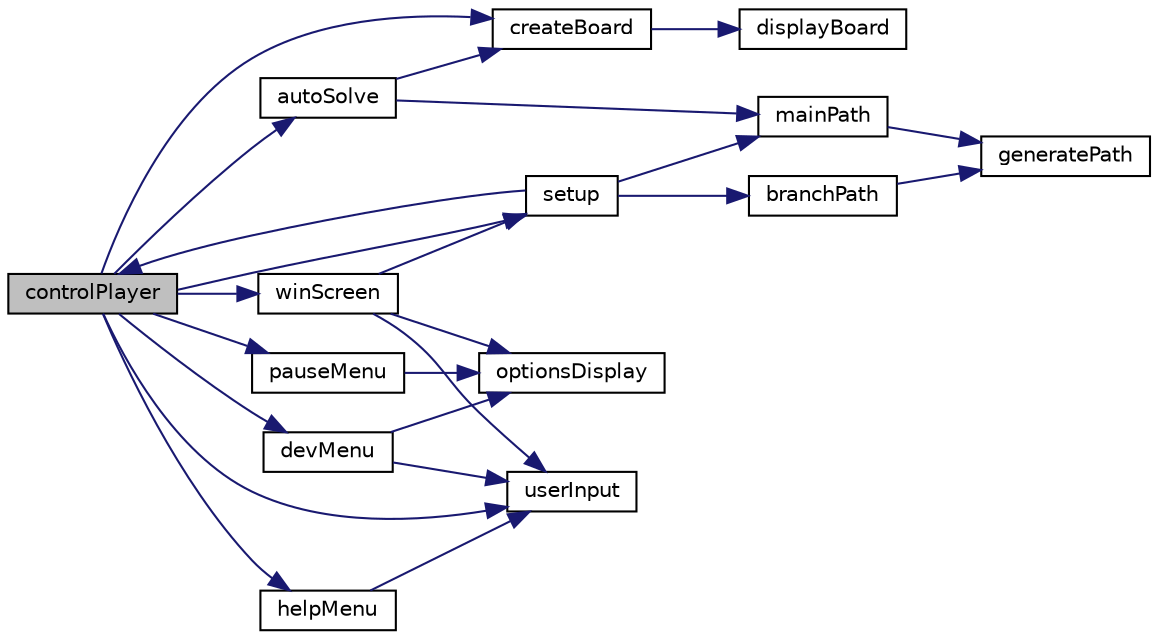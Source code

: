 digraph "controlPlayer"
{
 // LATEX_PDF_SIZE
  edge [fontname="Helvetica",fontsize="10",labelfontname="Helvetica",labelfontsize="10"];
  node [fontname="Helvetica",fontsize="10",shape=record];
  rankdir="LR";
  Node1 [label="controlPlayer",height=0.2,width=0.4,color="black", fillcolor="grey75", style="filled", fontcolor="black",tooltip="Takes in player movement and checks its validity. If the move is not invalid change the x,..."];
  Node1 -> Node2 [color="midnightblue",fontsize="10",style="solid",fontname="Helvetica"];
  Node2 [label="autoSolve",height=0.2,width=0.4,color="black", fillcolor="white", style="filled",URL="$player_control_8cpp.html#ad2cf8205eb5444d8abb1928798711921",tooltip="Autosolves the maze by following a branch back to the main path, reversing the instructions of the ma..."];
  Node2 -> Node3 [color="midnightblue",fontsize="10",style="solid",fontname="Helvetica"];
  Node3 [label="createBoard",height=0.2,width=0.4,color="black", fillcolor="white", style="filled",URL="$board_display_8cpp.html#a8025802260f41f3839545cddcafcc147",tooltip="Creates a board which intern is displayed and changed depending on the current player position"];
  Node3 -> Node4 [color="midnightblue",fontsize="10",style="solid",fontname="Helvetica"];
  Node4 [label="displayBoard",height=0.2,width=0.4,color="black", fillcolor="white", style="filled",URL="$board_display_8cpp.html#a74a7f134a03fce64acb0d4fbfce8579b",tooltip="Displays the current board state using the parameters given. Adds the player to that board and update..."];
  Node2 -> Node5 [color="midnightblue",fontsize="10",style="solid",fontname="Helvetica"];
  Node5 [label="mainPath",height=0.2,width=0.4,color="black", fillcolor="white", style="filled",URL="$board_creation_8cpp.html#a5701285d66b2b6ece48bfba7dda6b935",tooltip="Generates the main path"];
  Node5 -> Node6 [color="midnightblue",fontsize="10",style="solid",fontname="Helvetica"];
  Node6 [label="generatePath",height=0.2,width=0.4,color="black", fillcolor="white", style="filled",URL="$board_creation_8cpp.html#a2dfc8048e8cb8ad577a689be6a9916f7",tooltip="Randomly generates a path based on the inputs given. Resets the path taken if it gets stuck."];
  Node1 -> Node3 [color="midnightblue",fontsize="10",style="solid",fontname="Helvetica"];
  Node1 -> Node7 [color="midnightblue",fontsize="10",style="solid",fontname="Helvetica"];
  Node7 [label="devMenu",height=0.2,width=0.4,color="black", fillcolor="white", style="filled",URL="$player_control_8cpp.html#a374b6753f7c123c4b68574c7f38abd6d",tooltip="Presents the user a menu with developer options to customize your maze generator"];
  Node7 -> Node8 [color="midnightblue",fontsize="10",style="solid",fontname="Helvetica"];
  Node8 [label="optionsDisplay",height=0.2,width=0.4,color="black", fillcolor="white", style="filled",URL="$main_menu_8cpp.html#ae18d07ed16a2611d33dbeb0b1a3f3579",tooltip="Displays the options for the menus and highlits the chosen ones"];
  Node7 -> Node9 [color="midnightblue",fontsize="10",style="solid",fontname="Helvetica"];
  Node9 [label="userInput",height=0.2,width=0.4,color="black", fillcolor="white", style="filled",URL="$main_menu_8cpp.html#aa97da210c9fc91edc1ae299f3566a6f8",tooltip="Takes the user input and returns an int between 3 and -3"];
  Node1 -> Node10 [color="midnightblue",fontsize="10",style="solid",fontname="Helvetica"];
  Node10 [label="helpMenu",height=0.2,width=0.4,color="black", fillcolor="white", style="filled",URL="$main_menu_8cpp.html#ac711f79a35ebd31f89aebf9ef213d904",tooltip="A menu with a description of how to play and what to do"];
  Node10 -> Node9 [color="midnightblue",fontsize="10",style="solid",fontname="Helvetica"];
  Node1 -> Node11 [color="midnightblue",fontsize="10",style="solid",fontname="Helvetica"];
  Node11 [label="pauseMenu",height=0.2,width=0.4,color="black", fillcolor="white", style="filled",URL="$player_control_8cpp.html#a62ccb771226a248b78cf16999b5f972f",tooltip="Displays a pause menu through which other settings are accessed"];
  Node11 -> Node8 [color="midnightblue",fontsize="10",style="solid",fontname="Helvetica"];
  Node1 -> Node12 [color="midnightblue",fontsize="10",style="solid",fontname="Helvetica"];
  Node12 [label="setup",height=0.2,width=0.4,color="black", fillcolor="white", style="filled",URL="$board_creation_8cpp.html#a8fe1d4553f748a66bafe782483ab0817",tooltip="A setup function before calling in the board creation. Makes a dynamic matrix and variables that will..."];
  Node12 -> Node13 [color="midnightblue",fontsize="10",style="solid",fontname="Helvetica"];
  Node13 [label="branchPath",height=0.2,width=0.4,color="black", fillcolor="white", style="filled",URL="$board_creation_8cpp.html#ab910b01bfbb3ad3769434f7378bad58b",tooltip="Generates the branches"];
  Node13 -> Node6 [color="midnightblue",fontsize="10",style="solid",fontname="Helvetica"];
  Node12 -> Node1 [color="midnightblue",fontsize="10",style="solid",fontname="Helvetica"];
  Node12 -> Node5 [color="midnightblue",fontsize="10",style="solid",fontname="Helvetica"];
  Node1 -> Node9 [color="midnightblue",fontsize="10",style="solid",fontname="Helvetica"];
  Node1 -> Node14 [color="midnightblue",fontsize="10",style="solid",fontname="Helvetica"];
  Node14 [label="winScreen",height=0.2,width=0.4,color="black", fillcolor="white", style="filled",URL="$player_control_8cpp.html#a1977dc8c65ec26b6e2013d032daa7aae",tooltip="Redirects the user to the win screen and prompts them to try another maze"];
  Node14 -> Node8 [color="midnightblue",fontsize="10",style="solid",fontname="Helvetica"];
  Node14 -> Node12 [color="midnightblue",fontsize="10",style="solid",fontname="Helvetica"];
  Node14 -> Node9 [color="midnightblue",fontsize="10",style="solid",fontname="Helvetica"];
}
